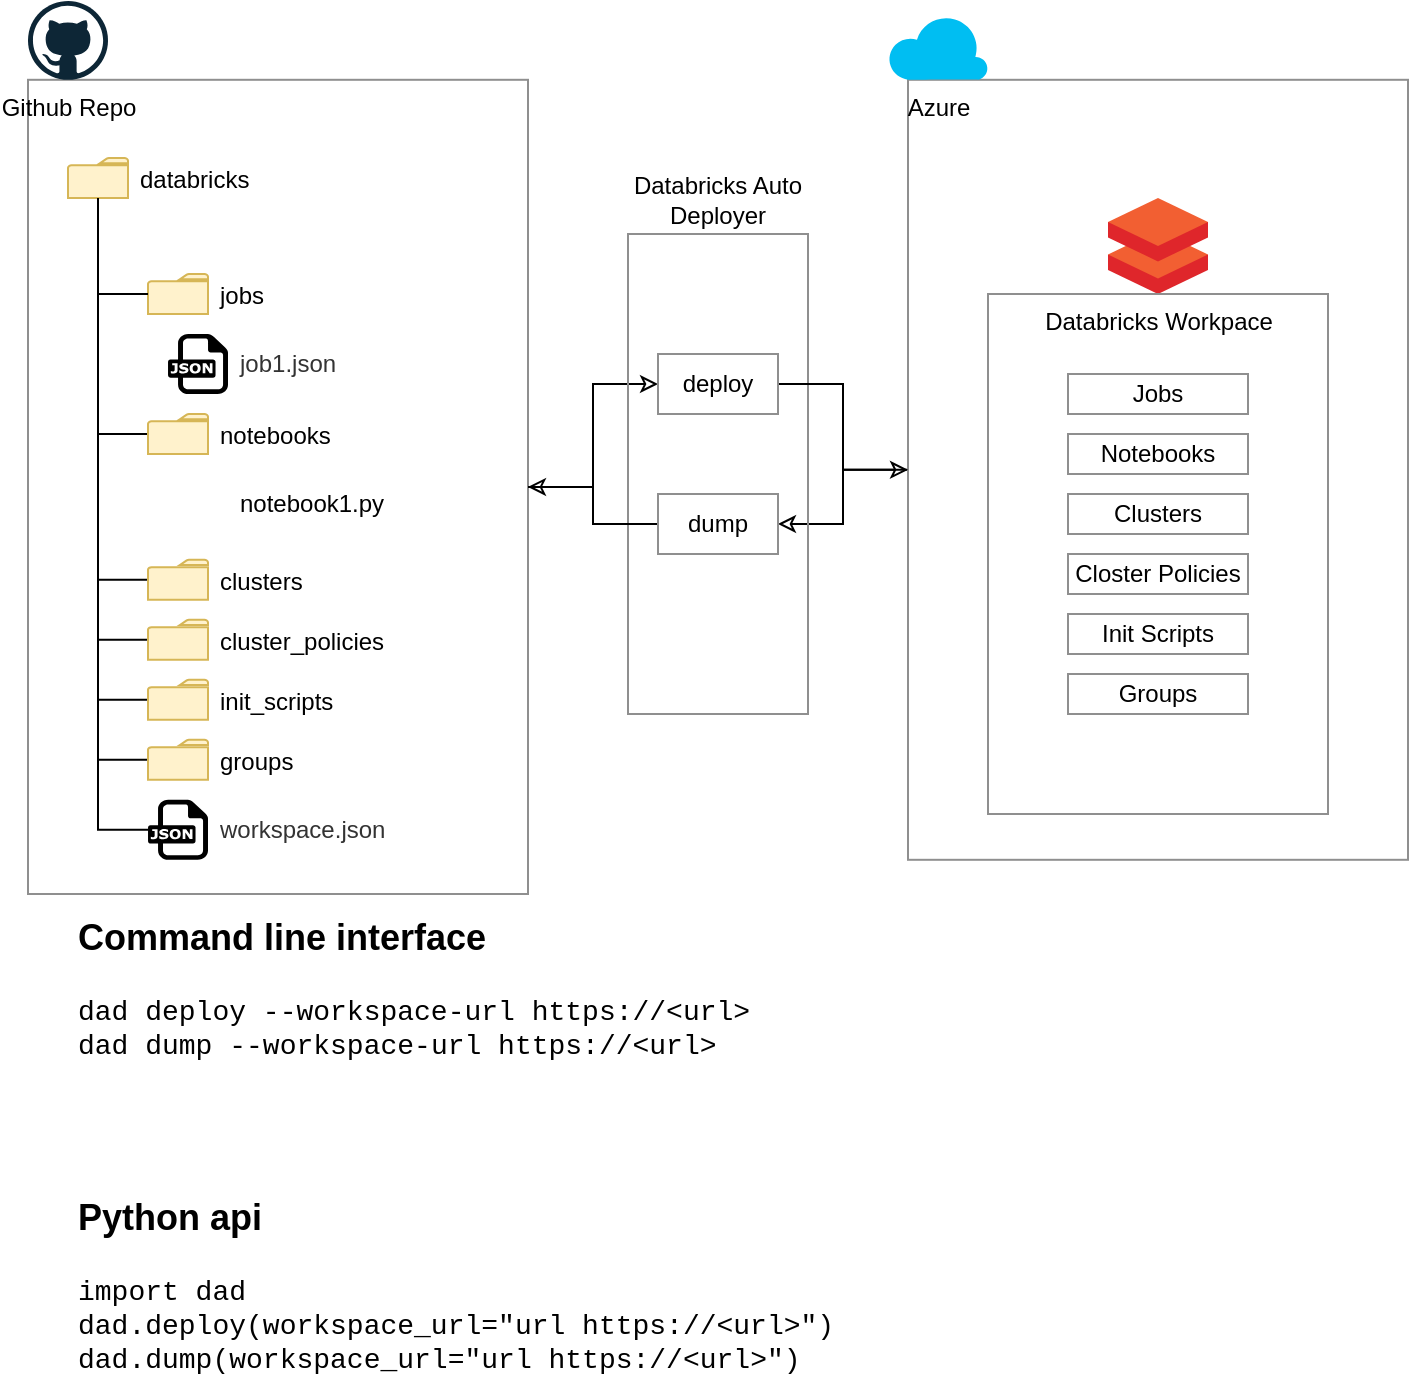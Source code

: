 <mxfile version="16.5.1" type="github"><diagram id="rDNZNoOIazLG-ZSMwZpk" name="Page-1"><mxGraphModel dx="639" dy="473" grid="1" gridSize="10" guides="1" tooltips="1" connect="1" arrows="1" fold="1" page="1" pageScale="1" pageWidth="850" pageHeight="1100" math="0" shadow="0"><root><mxCell id="0"/><mxCell id="1" parent="0"/><mxCell id="PKlsrmbYicT5ZXfzezta-23" value="" style="rounded=0;whiteSpace=wrap;html=1;strokeColor=#8F8F8F;fillColor=none;" vertex="1" parent="1"><mxGeometry x="60" y="82.9" width="250" height="407.1" as="geometry"/></mxCell><mxCell id="PKlsrmbYicT5ZXfzezta-50" style="edgeStyle=orthogonalEdgeStyle;rounded=0;orthogonalLoop=1;jettySize=auto;html=1;endArrow=classic;endFill=0;" edge="1" parent="1" source="PKlsrmbYicT5ZXfzezta-23" target="PKlsrmbYicT5ZXfzezta-48"><mxGeometry relative="1" as="geometry"/></mxCell><mxCell id="PKlsrmbYicT5ZXfzezta-54" style="edgeStyle=orthogonalEdgeStyle;rounded=0;orthogonalLoop=1;jettySize=auto;html=1;endArrow=classic;endFill=0;" edge="1" parent="1" source="PKlsrmbYicT5ZXfzezta-21" target="PKlsrmbYicT5ZXfzezta-49"><mxGeometry relative="1" as="geometry"/></mxCell><mxCell id="PKlsrmbYicT5ZXfzezta-21" value="" style="rounded=0;whiteSpace=wrap;html=1;strokeColor=#8F8F8F;fillColor=none;" vertex="1" parent="1"><mxGeometry x="500" y="82.9" width="250" height="390" as="geometry"/></mxCell><mxCell id="PKlsrmbYicT5ZXfzezta-2" value="jobs" style="sketch=0;pointerEvents=1;shadow=0;dashed=0;html=1;strokeColor=#d6b656;labelPosition=right;verticalLabelPosition=middle;verticalAlign=middle;outlineConnect=0;align=left;shape=mxgraph.office.concepts.folder;fillColor=#fff2cc;spacingTop=2;spacingLeft=4;" vertex="1" parent="1"><mxGeometry x="120" y="180" width="30" height="20" as="geometry"/></mxCell><mxCell id="PKlsrmbYicT5ZXfzezta-42" style="edgeStyle=orthogonalEdgeStyle;rounded=0;orthogonalLoop=1;jettySize=auto;html=1;endArrow=none;endFill=0;" edge="1" parent="1" source="PKlsrmbYicT5ZXfzezta-10" target="PKlsrmbYicT5ZXfzezta-27"><mxGeometry relative="1" as="geometry"/></mxCell><mxCell id="PKlsrmbYicT5ZXfzezta-10" value="workspace.json" style="dashed=0;outlineConnect=0;html=1;align=left;labelPosition=right;verticalLabelPosition=middle;verticalAlign=middle;shape=mxgraph.weblogos.json;fillColor=none;strokeColor=none;fontColor=#333333;spacingLeft=4;" vertex="1" parent="1"><mxGeometry x="120" y="442.9" width="30" height="30" as="geometry"/></mxCell><mxCell id="PKlsrmbYicT5ZXfzezta-11" value="Databricks Workpace" style="sketch=0;aspect=fixed;html=1;points=[];align=center;image;fontSize=12;image=img/lib/mscae/Databricks.svg;strokeColor=#8F8F8F;fillColor=none;" vertex="1" parent="1"><mxGeometry x="600" y="142" width="50" height="48" as="geometry"/></mxCell><mxCell id="PKlsrmbYicT5ZXfzezta-12" value="" style="rounded=0;whiteSpace=wrap;html=1;strokeColor=#8F8F8F;fillColor=none;" vertex="1" parent="1"><mxGeometry x="540" y="190" width="170" height="260" as="geometry"/></mxCell><mxCell id="PKlsrmbYicT5ZXfzezta-13" value="Jobs" style="rounded=0;whiteSpace=wrap;html=1;strokeColor=#8F8F8F;fillColor=none;" vertex="1" parent="1"><mxGeometry x="580" y="230" width="90" height="20" as="geometry"/></mxCell><mxCell id="PKlsrmbYicT5ZXfzezta-14" value="Notebooks" style="rounded=0;whiteSpace=wrap;html=1;strokeColor=#8F8F8F;fillColor=none;" vertex="1" parent="1"><mxGeometry x="580" y="260" width="90" height="20" as="geometry"/></mxCell><mxCell id="PKlsrmbYicT5ZXfzezta-15" value="Clusters" style="rounded=0;whiteSpace=wrap;html=1;strokeColor=#8F8F8F;fillColor=none;" vertex="1" parent="1"><mxGeometry x="580" y="290" width="90" height="20" as="geometry"/></mxCell><mxCell id="PKlsrmbYicT5ZXfzezta-16" value="Closter Policies" style="rounded=0;whiteSpace=wrap;html=1;strokeColor=#8F8F8F;fillColor=none;" vertex="1" parent="1"><mxGeometry x="580" y="320" width="90" height="20" as="geometry"/></mxCell><mxCell id="PKlsrmbYicT5ZXfzezta-17" value="Init Scripts" style="rounded=0;whiteSpace=wrap;html=1;strokeColor=#8F8F8F;fillColor=none;" vertex="1" parent="1"><mxGeometry x="580" y="350" width="90" height="20" as="geometry"/></mxCell><mxCell id="PKlsrmbYicT5ZXfzezta-18" value="Groups" style="rounded=0;whiteSpace=wrap;html=1;strokeColor=#8F8F8F;fillColor=none;" vertex="1" parent="1"><mxGeometry x="580" y="380" width="90" height="20" as="geometry"/></mxCell><mxCell id="PKlsrmbYicT5ZXfzezta-20" value="Azure" style="verticalLabelPosition=bottom;html=1;verticalAlign=top;align=center;strokeColor=none;fillColor=#00BEF2;shape=mxgraph.azure.cloud;" vertex="1" parent="1"><mxGeometry x="490" y="50.4" width="50" height="32.5" as="geometry"/></mxCell><mxCell id="PKlsrmbYicT5ZXfzezta-26" value="Github Repo" style="dashed=0;outlineConnect=0;html=1;align=center;labelPosition=center;verticalLabelPosition=bottom;verticalAlign=top;shape=mxgraph.weblogos.github;strokeColor=#8F8F8F;fillColor=none;" vertex="1" parent="1"><mxGeometry x="60" y="43.5" width="40" height="39.4" as="geometry"/></mxCell><mxCell id="PKlsrmbYicT5ZXfzezta-30" style="edgeStyle=orthogonalEdgeStyle;rounded=0;orthogonalLoop=1;jettySize=auto;html=1;endArrow=none;endFill=0;" edge="1" parent="1" source="PKlsrmbYicT5ZXfzezta-27" target="PKlsrmbYicT5ZXfzezta-2"><mxGeometry relative="1" as="geometry"><Array as="points"><mxPoint x="95" y="190"/></Array></mxGeometry></mxCell><mxCell id="PKlsrmbYicT5ZXfzezta-27" value="databricks" style="sketch=0;pointerEvents=1;shadow=0;dashed=0;html=1;strokeColor=#d6b656;labelPosition=right;verticalLabelPosition=middle;verticalAlign=middle;outlineConnect=0;align=left;shape=mxgraph.office.concepts.folder;fillColor=#fff2cc;spacingTop=2;spacingLeft=4;" vertex="1" parent="1"><mxGeometry x="80" y="122" width="30" height="20" as="geometry"/></mxCell><mxCell id="PKlsrmbYicT5ZXfzezta-37" style="edgeStyle=orthogonalEdgeStyle;rounded=0;orthogonalLoop=1;jettySize=auto;html=1;endArrow=none;endFill=0;" edge="1" parent="1" source="PKlsrmbYicT5ZXfzezta-31" target="PKlsrmbYicT5ZXfzezta-27"><mxGeometry relative="1" as="geometry"/></mxCell><mxCell id="PKlsrmbYicT5ZXfzezta-31" value="notebooks" style="sketch=0;pointerEvents=1;shadow=0;dashed=0;html=1;strokeColor=#d6b656;labelPosition=right;verticalLabelPosition=middle;verticalAlign=middle;outlineConnect=0;align=left;shape=mxgraph.office.concepts.folder;fillColor=#fff2cc;spacingTop=2;spacingLeft=4;" vertex="1" parent="1"><mxGeometry x="120" y="250" width="30" height="20" as="geometry"/></mxCell><mxCell id="PKlsrmbYicT5ZXfzezta-38" style="edgeStyle=orthogonalEdgeStyle;rounded=0;orthogonalLoop=1;jettySize=auto;html=1;endArrow=none;endFill=0;" edge="1" parent="1" source="PKlsrmbYicT5ZXfzezta-32" target="PKlsrmbYicT5ZXfzezta-27"><mxGeometry relative="1" as="geometry"/></mxCell><mxCell id="PKlsrmbYicT5ZXfzezta-32" value="clusters" style="sketch=0;pointerEvents=1;shadow=0;dashed=0;html=1;strokeColor=#d6b656;labelPosition=right;verticalLabelPosition=middle;verticalAlign=middle;outlineConnect=0;align=left;shape=mxgraph.office.concepts.folder;fillColor=#fff2cc;spacingTop=2;spacingLeft=4;" vertex="1" parent="1"><mxGeometry x="120" y="322.9" width="30" height="20" as="geometry"/></mxCell><mxCell id="PKlsrmbYicT5ZXfzezta-39" style="edgeStyle=orthogonalEdgeStyle;rounded=0;orthogonalLoop=1;jettySize=auto;html=1;endArrow=none;endFill=0;" edge="1" parent="1" source="PKlsrmbYicT5ZXfzezta-33" target="PKlsrmbYicT5ZXfzezta-27"><mxGeometry relative="1" as="geometry"/></mxCell><mxCell id="PKlsrmbYicT5ZXfzezta-33" value="cluster_policies" style="sketch=0;pointerEvents=1;shadow=0;dashed=0;html=1;strokeColor=#d6b656;labelPosition=right;verticalLabelPosition=middle;verticalAlign=middle;outlineConnect=0;align=left;shape=mxgraph.office.concepts.folder;fillColor=#fff2cc;spacingTop=2;spacingLeft=4;" vertex="1" parent="1"><mxGeometry x="120" y="352.9" width="30" height="20" as="geometry"/></mxCell><mxCell id="PKlsrmbYicT5ZXfzezta-40" style="edgeStyle=orthogonalEdgeStyle;rounded=0;orthogonalLoop=1;jettySize=auto;html=1;endArrow=none;endFill=0;" edge="1" parent="1" source="PKlsrmbYicT5ZXfzezta-34" target="PKlsrmbYicT5ZXfzezta-27"><mxGeometry relative="1" as="geometry"/></mxCell><mxCell id="PKlsrmbYicT5ZXfzezta-34" value="init_scripts" style="sketch=0;pointerEvents=1;shadow=0;dashed=0;html=1;strokeColor=#d6b656;labelPosition=right;verticalLabelPosition=middle;verticalAlign=middle;outlineConnect=0;align=left;shape=mxgraph.office.concepts.folder;fillColor=#fff2cc;spacingTop=2;spacingLeft=4;" vertex="1" parent="1"><mxGeometry x="120" y="382.9" width="30" height="20" as="geometry"/></mxCell><mxCell id="PKlsrmbYicT5ZXfzezta-41" style="edgeStyle=orthogonalEdgeStyle;rounded=0;orthogonalLoop=1;jettySize=auto;html=1;endArrow=none;endFill=0;" edge="1" parent="1" source="PKlsrmbYicT5ZXfzezta-35" target="PKlsrmbYicT5ZXfzezta-27"><mxGeometry relative="1" as="geometry"/></mxCell><mxCell id="PKlsrmbYicT5ZXfzezta-35" value="groups" style="sketch=0;pointerEvents=1;shadow=0;dashed=0;html=1;strokeColor=#d6b656;labelPosition=right;verticalLabelPosition=middle;verticalAlign=middle;outlineConnect=0;align=left;shape=mxgraph.office.concepts.folder;fillColor=#fff2cc;spacingTop=2;spacingLeft=4;" vertex="1" parent="1"><mxGeometry x="120" y="412.9" width="30" height="20" as="geometry"/></mxCell><mxCell id="PKlsrmbYicT5ZXfzezta-43" value="Databricks Auto Deployer" style="rounded=0;whiteSpace=wrap;html=1;strokeColor=#8F8F8F;fillColor=none;labelPosition=center;verticalLabelPosition=top;align=center;verticalAlign=bottom;" vertex="1" parent="1"><mxGeometry x="360" y="160" width="90" height="240" as="geometry"/></mxCell><mxCell id="PKlsrmbYicT5ZXfzezta-51" style="edgeStyle=orthogonalEdgeStyle;rounded=0;orthogonalLoop=1;jettySize=auto;html=1;endArrow=classic;endFill=0;" edge="1" parent="1" source="PKlsrmbYicT5ZXfzezta-48" target="PKlsrmbYicT5ZXfzezta-21"><mxGeometry relative="1" as="geometry"/></mxCell><mxCell id="PKlsrmbYicT5ZXfzezta-48" value="deploy" style="rounded=0;whiteSpace=wrap;html=1;strokeColor=#8F8F8F;fillColor=none;" vertex="1" parent="1"><mxGeometry x="375" y="220" width="60" height="30" as="geometry"/></mxCell><mxCell id="PKlsrmbYicT5ZXfzezta-53" style="edgeStyle=orthogonalEdgeStyle;rounded=0;orthogonalLoop=1;jettySize=auto;html=1;entryX=1;entryY=0.5;entryDx=0;entryDy=0;endArrow=classic;endFill=0;" edge="1" parent="1" source="PKlsrmbYicT5ZXfzezta-49" target="PKlsrmbYicT5ZXfzezta-23"><mxGeometry relative="1" as="geometry"/></mxCell><mxCell id="PKlsrmbYicT5ZXfzezta-49" value="dump" style="rounded=0;whiteSpace=wrap;html=1;strokeColor=#8F8F8F;fillColor=none;" vertex="1" parent="1"><mxGeometry x="375" y="290" width="60" height="30" as="geometry"/></mxCell><mxCell id="PKlsrmbYicT5ZXfzezta-55" value="job1.json" style="dashed=0;outlineConnect=0;html=1;align=left;labelPosition=right;verticalLabelPosition=middle;verticalAlign=middle;shape=mxgraph.weblogos.json;fillColor=none;strokeColor=none;fontColor=#333333;spacingLeft=4;" vertex="1" parent="1"><mxGeometry x="130" y="210" width="30" height="30" as="geometry"/></mxCell><mxCell id="PKlsrmbYicT5ZXfzezta-58" value="&lt;h1&gt;&lt;font style=&quot;font-size: 18px&quot;&gt;Command line interface&lt;/font&gt;&lt;/h1&gt;&lt;div&gt;&lt;font face=&quot;Courier New&quot; style=&quot;font-size: 14px&quot;&gt;dad deploy --workspace-url https://&amp;lt;url&amp;gt;&lt;/font&gt;&lt;/div&gt;&lt;div&gt;&lt;font face=&quot;Courier New&quot; style=&quot;font-size: 14px&quot;&gt;dad dump&amp;nbsp;&lt;/font&gt;&lt;span style=&quot;font-size: 14px ; font-family: &amp;#34;courier new&amp;#34;&quot;&gt;--workspace-url https://&amp;lt;url&amp;gt;&lt;/span&gt;&lt;/div&gt;" style="text;html=1;strokeColor=none;fillColor=none;spacing=5;spacingTop=-20;whiteSpace=wrap;overflow=hidden;rounded=0;" vertex="1" parent="1"><mxGeometry x="80" y="490" width="500" height="100" as="geometry"/></mxCell><mxCell id="PKlsrmbYicT5ZXfzezta-59" value="&lt;h1&gt;&lt;font style=&quot;font-size: 18px&quot;&gt;Python api&lt;/font&gt;&lt;/h1&gt;&lt;div&gt;&lt;font face=&quot;Courier New&quot; style=&quot;font-size: 14px&quot;&gt;import dad&lt;/font&gt;&lt;/div&gt;&lt;div&gt;&lt;font face=&quot;Courier New&quot; style=&quot;font-size: 14px&quot;&gt;dad.deploy(workspace_url=&quot;&lt;/font&gt;&lt;span style=&quot;font-size: 14px ; font-family: &amp;#34;courier new&amp;#34;&quot;&gt;url https://&amp;lt;url&amp;gt;&quot;)&lt;/span&gt;&lt;/div&gt;&lt;div&gt;&lt;font face=&quot;Courier New&quot; style=&quot;font-size: 14px&quot;&gt;dad.dump(workspace_url=&quot;&lt;/font&gt;&lt;span style=&quot;font-size: 14px ; font-family: &amp;#34;courier new&amp;#34;&quot;&gt;url https://&amp;lt;url&amp;gt;&quot;)&lt;/span&gt;&lt;br&gt;&lt;/div&gt;" style="text;html=1;strokeColor=none;fillColor=none;spacing=5;spacingTop=-20;whiteSpace=wrap;overflow=hidden;rounded=0;" vertex="1" parent="1"><mxGeometry x="80" y="630" width="500" height="100" as="geometry"/></mxCell><mxCell id="PKlsrmbYicT5ZXfzezta-60" value="notebook1.py" style="shape=image;html=1;verticalAlign=middle;verticalLabelPosition=middle;labelBackgroundColor=#ffffff;imageAspect=0;aspect=fixed;image=https://cdn0.iconfinder.com/data/icons/font-awesome-brands-vol-2/512/python-128.png;fontFamily=Helvetica;fontSize=12;strokeColor=#8F8F8F;fillColor=none;labelPosition=right;align=left;spacingLeft=4;" vertex="1" parent="1"><mxGeometry x="130" y="280" width="30" height="30" as="geometry"/></mxCell></root></mxGraphModel></diagram></mxfile>